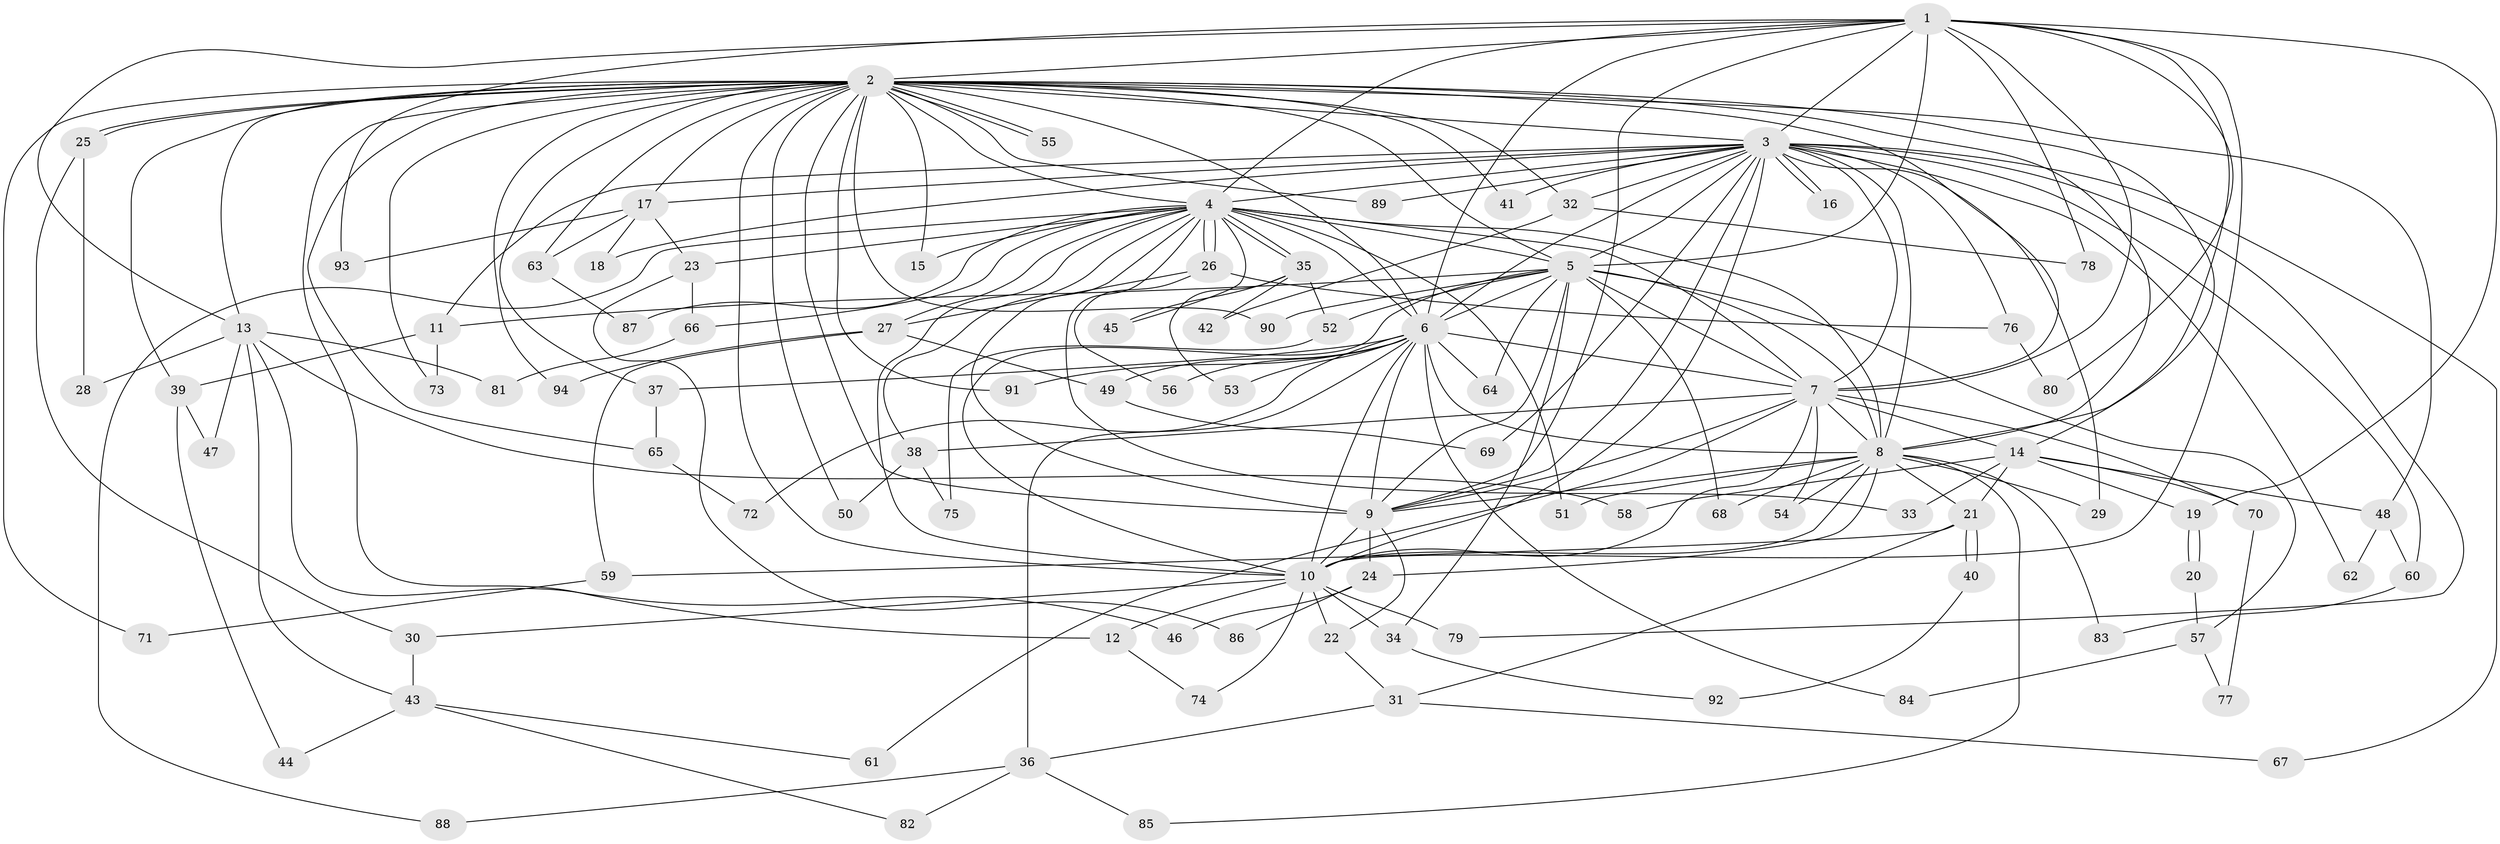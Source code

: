 // coarse degree distribution, {28: 0.017857142857142856, 17: 0.03571428571428571, 12: 0.017857142857142856, 10: 0.017857142857142856, 2: 0.5178571428571429, 7: 0.03571428571428571, 3: 0.10714285714285714, 1: 0.07142857142857142, 5: 0.07142857142857142, 4: 0.10714285714285714}
// Generated by graph-tools (version 1.1) at 2025/49/03/04/25 21:49:39]
// undirected, 94 vertices, 213 edges
graph export_dot {
graph [start="1"]
  node [color=gray90,style=filled];
  1;
  2;
  3;
  4;
  5;
  6;
  7;
  8;
  9;
  10;
  11;
  12;
  13;
  14;
  15;
  16;
  17;
  18;
  19;
  20;
  21;
  22;
  23;
  24;
  25;
  26;
  27;
  28;
  29;
  30;
  31;
  32;
  33;
  34;
  35;
  36;
  37;
  38;
  39;
  40;
  41;
  42;
  43;
  44;
  45;
  46;
  47;
  48;
  49;
  50;
  51;
  52;
  53;
  54;
  55;
  56;
  57;
  58;
  59;
  60;
  61;
  62;
  63;
  64;
  65;
  66;
  67;
  68;
  69;
  70;
  71;
  72;
  73;
  74;
  75;
  76;
  77;
  78;
  79;
  80;
  81;
  82;
  83;
  84;
  85;
  86;
  87;
  88;
  89;
  90;
  91;
  92;
  93;
  94;
  1 -- 2;
  1 -- 3;
  1 -- 4;
  1 -- 5;
  1 -- 6;
  1 -- 7;
  1 -- 8;
  1 -- 9;
  1 -- 10;
  1 -- 13;
  1 -- 19;
  1 -- 78;
  1 -- 80;
  1 -- 93;
  2 -- 3;
  2 -- 4;
  2 -- 5;
  2 -- 6;
  2 -- 7;
  2 -- 8;
  2 -- 9;
  2 -- 10;
  2 -- 12;
  2 -- 13;
  2 -- 14;
  2 -- 15;
  2 -- 17;
  2 -- 25;
  2 -- 25;
  2 -- 32;
  2 -- 37;
  2 -- 39;
  2 -- 41;
  2 -- 48;
  2 -- 50;
  2 -- 55;
  2 -- 55;
  2 -- 63;
  2 -- 65;
  2 -- 71;
  2 -- 73;
  2 -- 89;
  2 -- 90;
  2 -- 91;
  2 -- 94;
  3 -- 4;
  3 -- 5;
  3 -- 6;
  3 -- 7;
  3 -- 8;
  3 -- 9;
  3 -- 10;
  3 -- 11;
  3 -- 16;
  3 -- 16;
  3 -- 17;
  3 -- 18;
  3 -- 29;
  3 -- 32;
  3 -- 41;
  3 -- 60;
  3 -- 62;
  3 -- 67;
  3 -- 69;
  3 -- 76;
  3 -- 79;
  3 -- 89;
  4 -- 5;
  4 -- 6;
  4 -- 7;
  4 -- 8;
  4 -- 9;
  4 -- 10;
  4 -- 15;
  4 -- 23;
  4 -- 26;
  4 -- 26;
  4 -- 27;
  4 -- 33;
  4 -- 35;
  4 -- 35;
  4 -- 38;
  4 -- 45;
  4 -- 51;
  4 -- 66;
  4 -- 87;
  4 -- 88;
  5 -- 6;
  5 -- 7;
  5 -- 8;
  5 -- 9;
  5 -- 10;
  5 -- 11;
  5 -- 34;
  5 -- 52;
  5 -- 57;
  5 -- 64;
  5 -- 68;
  5 -- 90;
  6 -- 7;
  6 -- 8;
  6 -- 9;
  6 -- 10;
  6 -- 36;
  6 -- 37;
  6 -- 49;
  6 -- 53;
  6 -- 56;
  6 -- 64;
  6 -- 72;
  6 -- 84;
  6 -- 91;
  7 -- 8;
  7 -- 9;
  7 -- 10;
  7 -- 14;
  7 -- 38;
  7 -- 54;
  7 -- 61;
  7 -- 70;
  8 -- 9;
  8 -- 10;
  8 -- 21;
  8 -- 24;
  8 -- 29;
  8 -- 51;
  8 -- 54;
  8 -- 68;
  8 -- 83;
  8 -- 85;
  9 -- 10;
  9 -- 22;
  9 -- 24;
  10 -- 12;
  10 -- 22;
  10 -- 30;
  10 -- 34;
  10 -- 74;
  10 -- 79;
  11 -- 39;
  11 -- 73;
  12 -- 74;
  13 -- 28;
  13 -- 43;
  13 -- 46;
  13 -- 47;
  13 -- 58;
  13 -- 81;
  14 -- 19;
  14 -- 21;
  14 -- 33;
  14 -- 48;
  14 -- 58;
  14 -- 70;
  17 -- 18;
  17 -- 23;
  17 -- 63;
  17 -- 93;
  19 -- 20;
  19 -- 20;
  20 -- 57;
  21 -- 31;
  21 -- 40;
  21 -- 40;
  21 -- 59;
  22 -- 31;
  23 -- 66;
  23 -- 86;
  24 -- 46;
  24 -- 86;
  25 -- 28;
  25 -- 30;
  26 -- 27;
  26 -- 56;
  26 -- 76;
  27 -- 49;
  27 -- 59;
  27 -- 94;
  30 -- 43;
  31 -- 36;
  31 -- 67;
  32 -- 42;
  32 -- 78;
  34 -- 92;
  35 -- 42;
  35 -- 45;
  35 -- 52;
  35 -- 53;
  36 -- 82;
  36 -- 85;
  36 -- 88;
  37 -- 65;
  38 -- 50;
  38 -- 75;
  39 -- 44;
  39 -- 47;
  40 -- 92;
  43 -- 44;
  43 -- 61;
  43 -- 82;
  48 -- 60;
  48 -- 62;
  49 -- 69;
  52 -- 75;
  57 -- 77;
  57 -- 84;
  59 -- 71;
  60 -- 83;
  63 -- 87;
  65 -- 72;
  66 -- 81;
  70 -- 77;
  76 -- 80;
}
